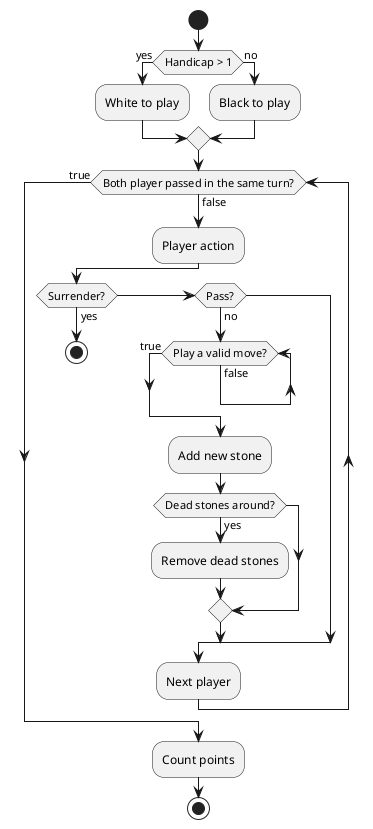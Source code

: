 @startuml activity
start
if (Handicap > 1) then (yes)
  :White to play;
else (no)
  :Black to play;
endif
while (Both player passed in the same turn?) is (false)
  :Player action;
  if (Surrender?) then (yes)
    stop
  else if (Pass?) then (no)
    while (Play a valid move?) is (false)
    endwhile (true)
    :Add new stone;
    if (Dead stones around?) then (yes)
      :Remove dead stones;
    endif
  endif
  :Next player;
endwhile (true)
:Count points;
stop
@enduml